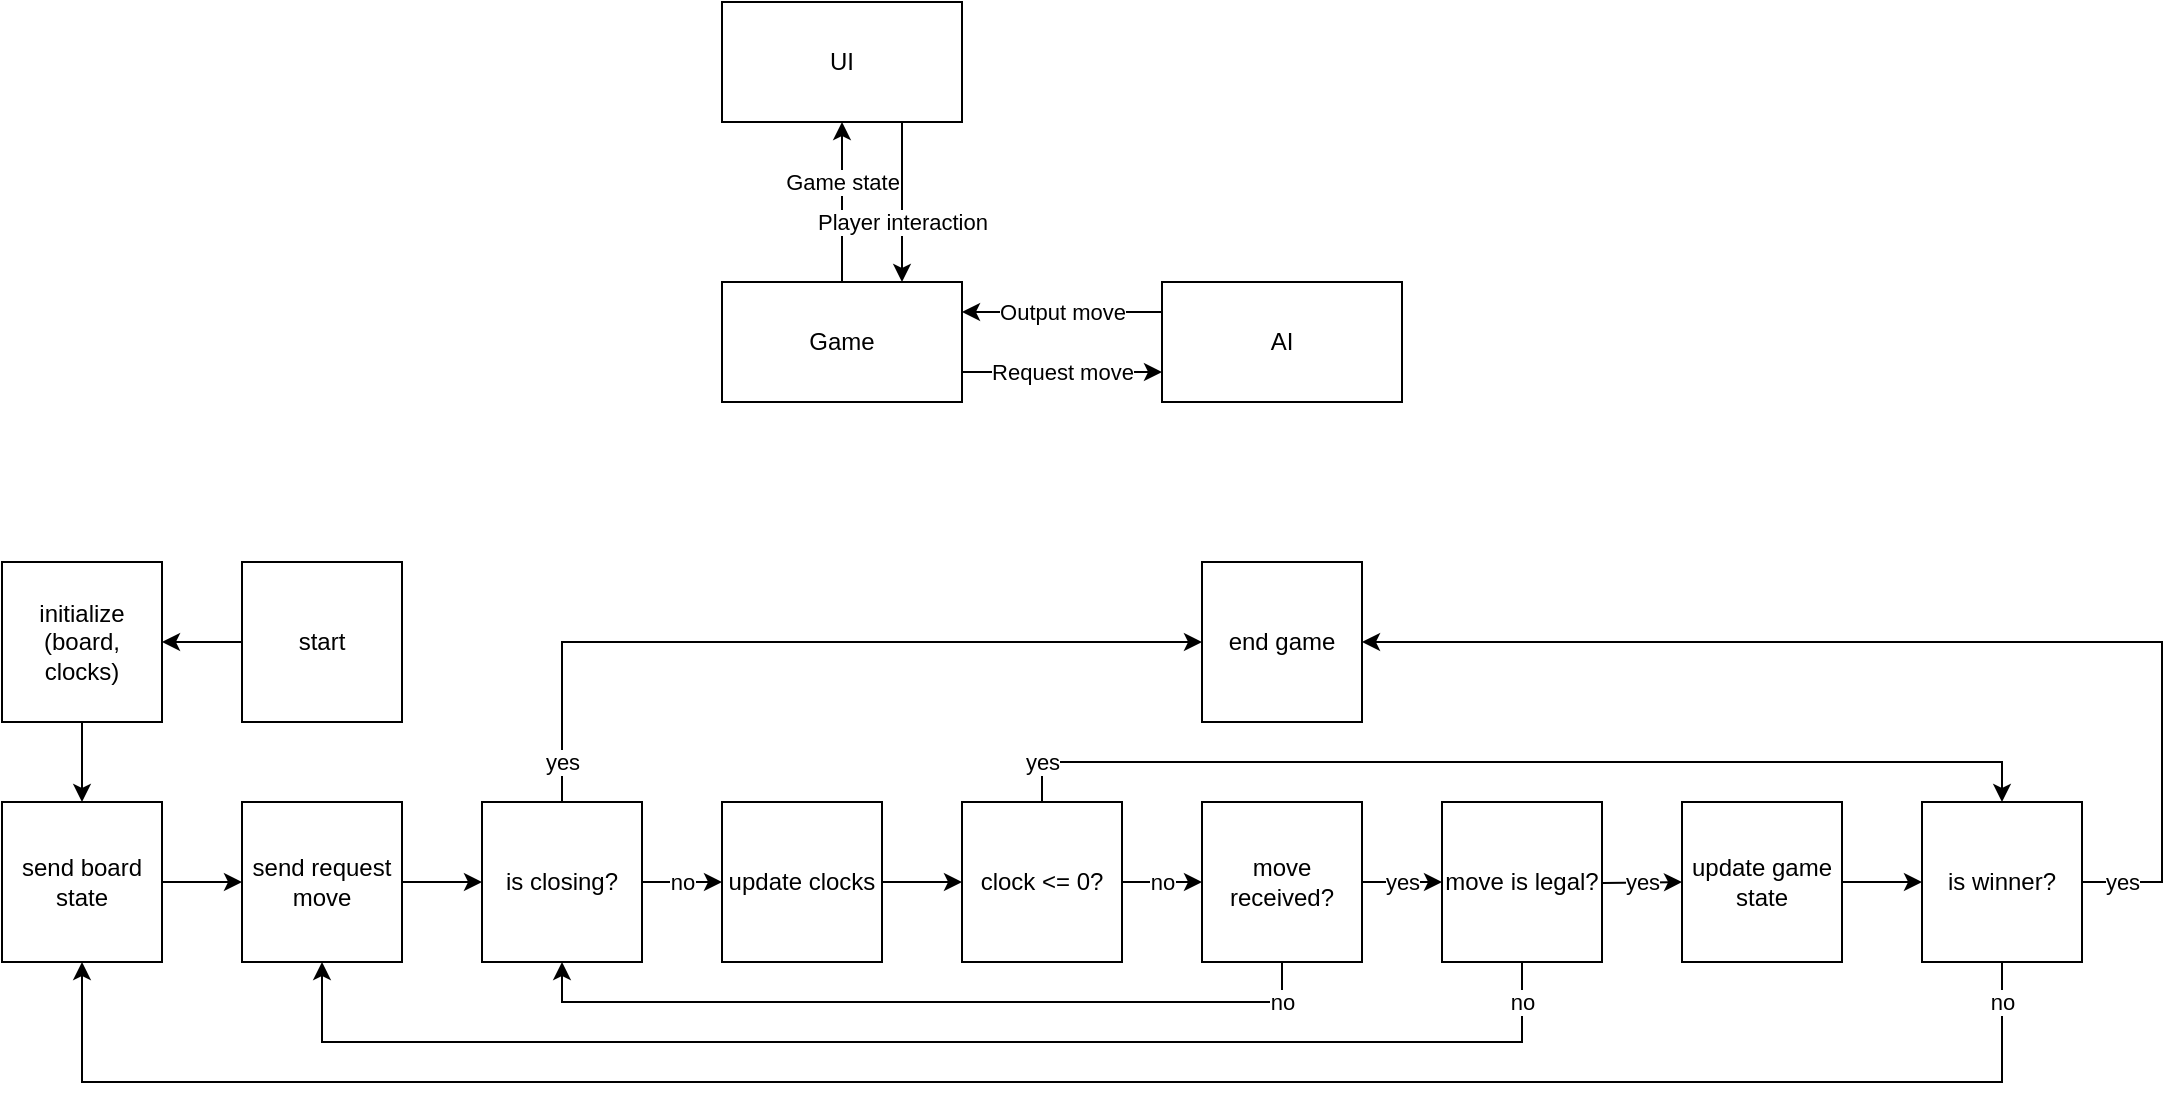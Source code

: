 <mxfile version="22.1.16" type="device">
  <diagram name="Page-1" id="PGdejgOoUAtgSQFMQiGL">
    <mxGraphModel dx="2284" dy="726" grid="1" gridSize="10" guides="1" tooltips="1" connect="1" arrows="1" fold="1" page="1" pageScale="1" pageWidth="850" pageHeight="1100" math="0" shadow="0">
      <root>
        <mxCell id="0" />
        <mxCell id="1" parent="0" />
        <mxCell id="R_XmbpdILPnU1ixvbWoB-1" value="UI" style="rounded=0;whiteSpace=wrap;html=1;" parent="1" vertex="1">
          <mxGeometry x="80" y="40" width="120" height="60" as="geometry" />
        </mxCell>
        <mxCell id="R_XmbpdILPnU1ixvbWoB-2" value="AI" style="rounded=0;whiteSpace=wrap;html=1;" parent="1" vertex="1">
          <mxGeometry x="300" y="180" width="120" height="60" as="geometry" />
        </mxCell>
        <mxCell id="R_XmbpdILPnU1ixvbWoB-3" value="Game" style="rounded=0;whiteSpace=wrap;html=1;" parent="1" vertex="1">
          <mxGeometry x="80" y="180" width="120" height="60" as="geometry" />
        </mxCell>
        <mxCell id="R_XmbpdILPnU1ixvbWoB-4" value="Game state" style="endArrow=classic;html=1;rounded=0;entryX=0.5;entryY=1;entryDx=0;entryDy=0;exitX=0.5;exitY=0;exitDx=0;exitDy=0;" parent="1" source="R_XmbpdILPnU1ixvbWoB-3" target="R_XmbpdILPnU1ixvbWoB-1" edge="1">
          <mxGeometry x="0.25" width="50" height="50" relative="1" as="geometry">
            <mxPoint x="160" y="180" as="sourcePoint" />
            <mxPoint x="210" y="130" as="targetPoint" />
            <mxPoint as="offset" />
          </mxGeometry>
        </mxCell>
        <mxCell id="R_XmbpdILPnU1ixvbWoB-5" value="Player interaction" style="endArrow=classic;html=1;rounded=0;exitX=0.75;exitY=1;exitDx=0;exitDy=0;entryX=0.75;entryY=0;entryDx=0;entryDy=0;" parent="1" source="R_XmbpdILPnU1ixvbWoB-1" target="R_XmbpdILPnU1ixvbWoB-3" edge="1">
          <mxGeometry x="0.25" width="50" height="50" relative="1" as="geometry">
            <mxPoint x="160" y="180" as="sourcePoint" />
            <mxPoint x="210" y="130" as="targetPoint" />
            <mxPoint as="offset" />
          </mxGeometry>
        </mxCell>
        <mxCell id="R_XmbpdILPnU1ixvbWoB-6" value="Output move" style="endArrow=classic;html=1;rounded=0;exitX=0;exitY=0.25;exitDx=0;exitDy=0;entryX=1;entryY=0.25;entryDx=0;entryDy=0;" parent="1" source="R_XmbpdILPnU1ixvbWoB-2" target="R_XmbpdILPnU1ixvbWoB-3" edge="1">
          <mxGeometry width="50" height="50" relative="1" as="geometry">
            <mxPoint x="160" y="180" as="sourcePoint" />
            <mxPoint x="210" y="130" as="targetPoint" />
          </mxGeometry>
        </mxCell>
        <mxCell id="R_XmbpdILPnU1ixvbWoB-7" value="Request move" style="endArrow=classic;html=1;rounded=0;exitX=1;exitY=0.75;exitDx=0;exitDy=0;entryX=0;entryY=0.75;entryDx=0;entryDy=0;" parent="1" source="R_XmbpdILPnU1ixvbWoB-3" target="R_XmbpdILPnU1ixvbWoB-2" edge="1">
          <mxGeometry width="50" height="50" relative="1" as="geometry">
            <mxPoint x="160" y="180" as="sourcePoint" />
            <mxPoint x="210" y="130" as="targetPoint" />
          </mxGeometry>
        </mxCell>
        <mxCell id="R_XmbpdILPnU1ixvbWoB-98" value="yes" style="edgeStyle=orthogonalEdgeStyle;rounded=0;orthogonalLoop=1;jettySize=auto;html=1;entryX=0;entryY=0.5;entryDx=0;entryDy=0;" parent="1" source="R_XmbpdILPnU1ixvbWoB-11" target="R_XmbpdILPnU1ixvbWoB-95" edge="1">
          <mxGeometry x="-0.9" relative="1" as="geometry">
            <Array as="points">
              <mxPoint y="360" />
            </Array>
            <mxPoint as="offset" />
          </mxGeometry>
        </mxCell>
        <mxCell id="R_XmbpdILPnU1ixvbWoB-11" value="is closing?" style="whiteSpace=wrap;html=1;aspect=fixed;strokeColor=default;fillColor=default;" parent="1" vertex="1">
          <mxGeometry x="-40" y="440" width="80" height="80" as="geometry" />
        </mxCell>
        <mxCell id="R_XmbpdILPnU1ixvbWoB-30" value="" style="edgeStyle=orthogonalEdgeStyle;rounded=0;orthogonalLoop=1;jettySize=auto;html=1;" parent="1" source="R_XmbpdILPnU1ixvbWoB-13" target="R_XmbpdILPnU1ixvbWoB-29" edge="1">
          <mxGeometry relative="1" as="geometry" />
        </mxCell>
        <mxCell id="R_XmbpdILPnU1ixvbWoB-13" value="update clocks" style="whiteSpace=wrap;html=1;aspect=fixed;strokeColor=default;fillColor=default;" parent="1" vertex="1">
          <mxGeometry x="80" y="440" width="80" height="80" as="geometry" />
        </mxCell>
        <mxCell id="R_XmbpdILPnU1ixvbWoB-15" value="no" style="endArrow=classic;html=1;rounded=0;exitX=1;exitY=0.5;exitDx=0;exitDy=0;entryX=0;entryY=0.5;entryDx=0;entryDy=0;" parent="1" source="R_XmbpdILPnU1ixvbWoB-11" target="R_XmbpdILPnU1ixvbWoB-13" edge="1">
          <mxGeometry width="50" height="50" relative="1" as="geometry">
            <mxPoint x="100" y="355" as="sourcePoint" />
            <mxPoint x="150" y="305" as="targetPoint" />
          </mxGeometry>
        </mxCell>
        <mxCell id="R_XmbpdILPnU1ixvbWoB-37" value="" style="edgeStyle=orthogonalEdgeStyle;rounded=0;orthogonalLoop=1;jettySize=auto;html=1;" parent="1" source="R_XmbpdILPnU1ixvbWoB-18" target="R_XmbpdILPnU1ixvbWoB-36" edge="1">
          <mxGeometry relative="1" as="geometry" />
        </mxCell>
        <mxCell id="R_XmbpdILPnU1ixvbWoB-18" value="start" style="whiteSpace=wrap;html=1;aspect=fixed;strokeColor=default;fillColor=default;" parent="1" vertex="1">
          <mxGeometry x="-160" y="320" width="80" height="80" as="geometry" />
        </mxCell>
        <mxCell id="R_XmbpdILPnU1ixvbWoB-43" value="yes" style="edgeStyle=orthogonalEdgeStyle;rounded=0;orthogonalLoop=1;jettySize=auto;html=1;" parent="1" source="R_XmbpdILPnU1ixvbWoB-21" target="R_XmbpdILPnU1ixvbWoB-42" edge="1">
          <mxGeometry relative="1" as="geometry" />
        </mxCell>
        <mxCell id="R_XmbpdILPnU1ixvbWoB-88" value="no" style="edgeStyle=orthogonalEdgeStyle;rounded=0;orthogonalLoop=1;jettySize=auto;html=1;entryX=0.5;entryY=1;entryDx=0;entryDy=0;" parent="1" source="R_XmbpdILPnU1ixvbWoB-21" target="R_XmbpdILPnU1ixvbWoB-11" edge="1">
          <mxGeometry x="-0.9" relative="1" as="geometry">
            <Array as="points">
              <mxPoint x="360" y="540" />
              <mxPoint y="540" />
            </Array>
            <mxPoint as="offset" />
          </mxGeometry>
        </mxCell>
        <mxCell id="R_XmbpdILPnU1ixvbWoB-21" value="move received?" style="whiteSpace=wrap;html=1;aspect=fixed;strokeColor=default;fillColor=default;" parent="1" vertex="1">
          <mxGeometry x="320" y="440" width="80" height="80" as="geometry" />
        </mxCell>
        <mxCell id="R_XmbpdILPnU1ixvbWoB-75" value="no" style="edgeStyle=orthogonalEdgeStyle;rounded=0;orthogonalLoop=1;jettySize=auto;html=1;" parent="1" source="R_XmbpdILPnU1ixvbWoB-29" target="R_XmbpdILPnU1ixvbWoB-21" edge="1">
          <mxGeometry relative="1" as="geometry" />
        </mxCell>
        <mxCell id="R_XmbpdILPnU1ixvbWoB-97" value="yes" style="edgeStyle=orthogonalEdgeStyle;rounded=0;orthogonalLoop=1;jettySize=auto;html=1;entryX=0.5;entryY=0;entryDx=0;entryDy=0;" parent="1" source="R_XmbpdILPnU1ixvbWoB-29" target="R_XmbpdILPnU1ixvbWoB-81" edge="1">
          <mxGeometry x="-0.923" relative="1" as="geometry">
            <Array as="points">
              <mxPoint x="240" y="420" />
              <mxPoint x="720" y="420" />
            </Array>
            <mxPoint as="offset" />
          </mxGeometry>
        </mxCell>
        <mxCell id="R_XmbpdILPnU1ixvbWoB-29" value="clock &amp;lt;= 0?" style="whiteSpace=wrap;html=1;aspect=fixed;strokeColor=default;fillColor=default;" parent="1" vertex="1">
          <mxGeometry x="200" y="440" width="80" height="80" as="geometry" />
        </mxCell>
        <mxCell id="R_XmbpdILPnU1ixvbWoB-40" value="" style="edgeStyle=orthogonalEdgeStyle;rounded=0;orthogonalLoop=1;jettySize=auto;html=1;" parent="1" source="R_XmbpdILPnU1ixvbWoB-36" target="R_XmbpdILPnU1ixvbWoB-39" edge="1">
          <mxGeometry relative="1" as="geometry" />
        </mxCell>
        <mxCell id="R_XmbpdILPnU1ixvbWoB-36" value="initialize (board, clocks)" style="whiteSpace=wrap;html=1;aspect=fixed;strokeColor=default;fillColor=default;" parent="1" vertex="1">
          <mxGeometry x="-280" y="320" width="80" height="80" as="geometry" />
        </mxCell>
        <mxCell id="R_XmbpdILPnU1ixvbWoB-76" style="edgeStyle=orthogonalEdgeStyle;rounded=0;orthogonalLoop=1;jettySize=auto;html=1;entryX=0;entryY=0.5;entryDx=0;entryDy=0;" parent="1" source="R_XmbpdILPnU1ixvbWoB-39" target="R_XmbpdILPnU1ixvbWoB-45" edge="1">
          <mxGeometry relative="1" as="geometry" />
        </mxCell>
        <mxCell id="R_XmbpdILPnU1ixvbWoB-39" value="&lt;div&gt;send board state&lt;/div&gt;" style="whiteSpace=wrap;html=1;aspect=fixed;strokeColor=default;fillColor=default;" parent="1" vertex="1">
          <mxGeometry x="-280" y="440" width="80" height="80" as="geometry" />
        </mxCell>
        <mxCell id="R_XmbpdILPnU1ixvbWoB-50" value="yes" style="edgeStyle=orthogonalEdgeStyle;rounded=0;orthogonalLoop=1;jettySize=auto;html=1;" parent="1" target="R_XmbpdILPnU1ixvbWoB-49" edge="1">
          <mxGeometry x="0.5" relative="1" as="geometry">
            <mxPoint x="480" y="480" as="sourcePoint" />
            <mxPoint as="offset" />
          </mxGeometry>
        </mxCell>
        <mxCell id="R_XmbpdILPnU1ixvbWoB-92" value="no" style="edgeStyle=orthogonalEdgeStyle;rounded=0;orthogonalLoop=1;jettySize=auto;html=1;exitX=0.5;exitY=1;exitDx=0;exitDy=0;entryX=0.5;entryY=1;entryDx=0;entryDy=0;" parent="1" source="R_XmbpdILPnU1ixvbWoB-42" target="R_XmbpdILPnU1ixvbWoB-45" edge="1">
          <mxGeometry x="-0.941" relative="1" as="geometry">
            <Array as="points">
              <mxPoint x="480" y="560" />
              <mxPoint x="-120" y="560" />
            </Array>
            <mxPoint as="offset" />
          </mxGeometry>
        </mxCell>
        <mxCell id="R_XmbpdILPnU1ixvbWoB-42" value="move is legal?" style="whiteSpace=wrap;html=1;aspect=fixed;strokeColor=default;fillColor=default;" parent="1" vertex="1">
          <mxGeometry x="440" y="440" width="80" height="80" as="geometry" />
        </mxCell>
        <mxCell id="R_XmbpdILPnU1ixvbWoB-80" style="edgeStyle=orthogonalEdgeStyle;rounded=0;orthogonalLoop=1;jettySize=auto;html=1;entryX=0;entryY=0.5;entryDx=0;entryDy=0;" parent="1" source="R_XmbpdILPnU1ixvbWoB-45" target="R_XmbpdILPnU1ixvbWoB-11" edge="1">
          <mxGeometry relative="1" as="geometry" />
        </mxCell>
        <mxCell id="R_XmbpdILPnU1ixvbWoB-45" value="send request move" style="whiteSpace=wrap;html=1;aspect=fixed;strokeColor=default;fillColor=default;" parent="1" vertex="1">
          <mxGeometry x="-160" y="440" width="80" height="80" as="geometry" />
        </mxCell>
        <mxCell id="R_XmbpdILPnU1ixvbWoB-93" value="" style="edgeStyle=orthogonalEdgeStyle;rounded=0;orthogonalLoop=1;jettySize=auto;html=1;" parent="1" source="R_XmbpdILPnU1ixvbWoB-49" target="R_XmbpdILPnU1ixvbWoB-81" edge="1">
          <mxGeometry relative="1" as="geometry" />
        </mxCell>
        <mxCell id="R_XmbpdILPnU1ixvbWoB-49" value="update game state" style="whiteSpace=wrap;html=1;aspect=fixed;strokeColor=default;fillColor=default;" parent="1" vertex="1">
          <mxGeometry x="560" y="440" width="80" height="80" as="geometry" />
        </mxCell>
        <mxCell id="R_XmbpdILPnU1ixvbWoB-87" value="no" style="edgeStyle=orthogonalEdgeStyle;rounded=0;orthogonalLoop=1;jettySize=auto;html=1;" parent="1" source="R_XmbpdILPnU1ixvbWoB-81" target="R_XmbpdILPnU1ixvbWoB-39" edge="1">
          <mxGeometry x="-0.963" relative="1" as="geometry">
            <Array as="points">
              <mxPoint x="720" y="580" />
              <mxPoint x="-240" y="580" />
            </Array>
            <mxPoint as="offset" />
          </mxGeometry>
        </mxCell>
        <mxCell id="R_XmbpdILPnU1ixvbWoB-96" value="yes" style="edgeStyle=orthogonalEdgeStyle;rounded=0;orthogonalLoop=1;jettySize=auto;html=1;entryX=1;entryY=0.5;entryDx=0;entryDy=0;" parent="1" source="R_XmbpdILPnU1ixvbWoB-81" target="R_XmbpdILPnU1ixvbWoB-95" edge="1">
          <mxGeometry x="-0.929" relative="1" as="geometry">
            <Array as="points">
              <mxPoint x="800" y="480" />
              <mxPoint x="800" y="360" />
            </Array>
            <mxPoint as="offset" />
          </mxGeometry>
        </mxCell>
        <mxCell id="R_XmbpdILPnU1ixvbWoB-81" value="is winner?" style="whiteSpace=wrap;html=1;aspect=fixed;strokeColor=default;fillColor=default;" parent="1" vertex="1">
          <mxGeometry x="680" y="440" width="80" height="80" as="geometry" />
        </mxCell>
        <mxCell id="R_XmbpdILPnU1ixvbWoB-95" value="end game" style="whiteSpace=wrap;html=1;aspect=fixed;strokeColor=default;fillColor=default;" parent="1" vertex="1">
          <mxGeometry x="320" y="320" width="80" height="80" as="geometry" />
        </mxCell>
      </root>
    </mxGraphModel>
  </diagram>
</mxfile>
